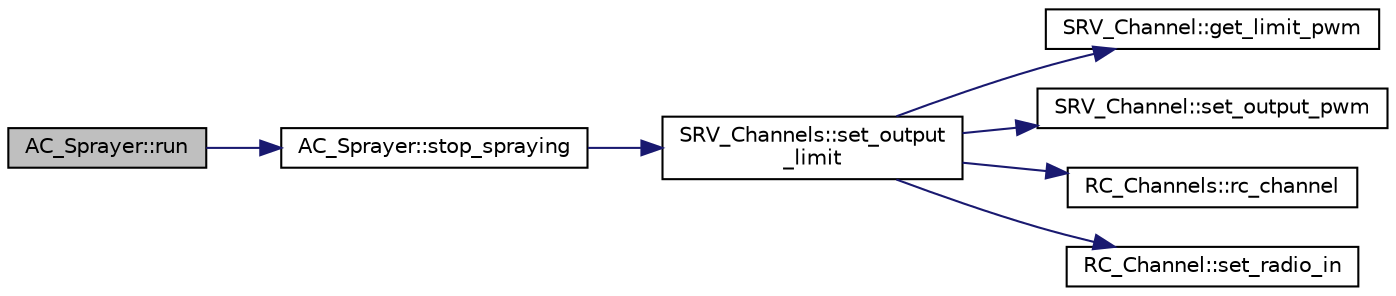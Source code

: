digraph "AC_Sprayer::run"
{
 // INTERACTIVE_SVG=YES
  edge [fontname="Helvetica",fontsize="10",labelfontname="Helvetica",labelfontsize="10"];
  node [fontname="Helvetica",fontsize="10",shape=record];
  rankdir="LR";
  Node1 [label="AC_Sprayer::run",height=0.2,width=0.4,color="black", fillcolor="grey75", style="filled", fontcolor="black"];
  Node1 -> Node2 [color="midnightblue",fontsize="10",style="solid",fontname="Helvetica"];
  Node2 [label="AC_Sprayer::stop_spraying",height=0.2,width=0.4,color="black", fillcolor="white", style="filled",URL="$classAC__Sprayer.html#a59d3a75e4b14db5a1b57d4d66470ad93"];
  Node2 -> Node3 [color="midnightblue",fontsize="10",style="solid",fontname="Helvetica"];
  Node3 [label="SRV_Channels::set_output\l_limit",height=0.2,width=0.4,color="black", fillcolor="white", style="filled",URL="$classSRV__Channels.html#a051247375f93b5a9426c9b614695a0a0"];
  Node3 -> Node4 [color="midnightblue",fontsize="10",style="solid",fontname="Helvetica"];
  Node4 [label="SRV_Channel::get_limit_pwm",height=0.2,width=0.4,color="black", fillcolor="white", style="filled",URL="$classSRV__Channel.html#a7bfe77a80fdca6bd4ace5c214855a5fe"];
  Node3 -> Node5 [color="midnightblue",fontsize="10",style="solid",fontname="Helvetica"];
  Node5 [label="SRV_Channel::set_output_pwm",height=0.2,width=0.4,color="black", fillcolor="white", style="filled",URL="$classSRV__Channel.html#ac3aad9644438d9f8250effcb21858ef3"];
  Node3 -> Node6 [color="midnightblue",fontsize="10",style="solid",fontname="Helvetica"];
  Node6 [label="RC_Channels::rc_channel",height=0.2,width=0.4,color="black", fillcolor="white", style="filled",URL="$classRC__Channels.html#a6c55102c24c5a570264bf14b1bfdeb35"];
  Node3 -> Node7 [color="midnightblue",fontsize="10",style="solid",fontname="Helvetica"];
  Node7 [label="RC_Channel::set_radio_in",height=0.2,width=0.4,color="black", fillcolor="white", style="filled",URL="$classRC__Channel.html#a4ab3b52a75f670504f10c7c957c8545d"];
}
